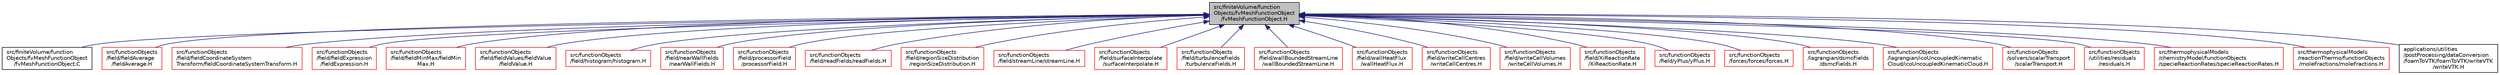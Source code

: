 digraph "src/finiteVolume/functionObjects/fvMeshFunctionObject/fvMeshFunctionObject.H"
{
  bgcolor="transparent";
  edge [fontname="Helvetica",fontsize="10",labelfontname="Helvetica",labelfontsize="10"];
  node [fontname="Helvetica",fontsize="10",shape=record];
  Node69 [label="src/finiteVolume/function\lObjects/fvMeshFunctionObject\l/fvMeshFunctionObject.H",height=0.2,width=0.4,color="black", fillcolor="grey75", style="filled", fontcolor="black"];
  Node69 -> Node70 [dir="back",color="midnightblue",fontsize="10",style="solid",fontname="Helvetica"];
  Node70 [label="src/finiteVolume/function\lObjects/fvMeshFunctionObject\l/fvMeshFunctionObject.C",height=0.2,width=0.4,color="black",URL="$a03440.html"];
  Node69 -> Node71 [dir="back",color="midnightblue",fontsize="10",style="solid",fontname="Helvetica"];
  Node71 [label="src/functionObjects\l/field/fieldAverage\l/fieldAverage.H",height=0.2,width=0.4,color="red",URL="$a04586.html"];
  Node69 -> Node73 [dir="back",color="midnightblue",fontsize="10",style="solid",fontname="Helvetica"];
  Node73 [label="src/functionObjects\l/field/fieldCoordinateSystem\lTransform/fieldCoordinateSystemTransform.H",height=0.2,width=0.4,color="red",URL="$a04604.html"];
  Node69 -> Node76 [dir="back",color="midnightblue",fontsize="10",style="solid",fontname="Helvetica"];
  Node76 [label="src/functionObjects\l/field/fieldExpression\l/fieldExpression.H",height=0.2,width=0.4,color="red",URL="$a04613.html"];
  Node69 -> Node112 [dir="back",color="midnightblue",fontsize="10",style="solid",fontname="Helvetica"];
  Node112 [label="src/functionObjects\l/field/fieldMinMax/fieldMin\lMax.H",height=0.2,width=0.4,color="red",URL="$a04619.html"];
  Node69 -> Node115 [dir="back",color="midnightblue",fontsize="10",style="solid",fontname="Helvetica"];
  Node115 [label="src/functionObjects\l/field/fieldValues/fieldValue\l/fieldValue.H",height=0.2,width=0.4,color="red",URL="$a04628.html"];
  Node69 -> Node129 [dir="back",color="midnightblue",fontsize="10",style="solid",fontname="Helvetica"];
  Node129 [label="src/functionObjects\l/field/histogram/histogram.H",height=0.2,width=0.4,color="red",URL="$a04688.html"];
  Node69 -> Node131 [dir="back",color="midnightblue",fontsize="10",style="solid",fontname="Helvetica"];
  Node131 [label="src/functionObjects\l/field/nearWallFields\l/nearWallFields.H",height=0.2,width=0.4,color="red",URL="$a04733.html"];
  Node69 -> Node134 [dir="back",color="midnightblue",fontsize="10",style="solid",fontname="Helvetica"];
  Node134 [label="src/functionObjects\l/field/processorField\l/processorField.H",height=0.2,width=0.4,color="red",URL="$a04754.html"];
  Node69 -> Node136 [dir="back",color="midnightblue",fontsize="10",style="solid",fontname="Helvetica"];
  Node136 [label="src/functionObjects\l/field/readFields/readFields.H",height=0.2,width=0.4,color="red",URL="$a41753.html"];
  Node69 -> Node139 [dir="back",color="midnightblue",fontsize="10",style="solid",fontname="Helvetica"];
  Node139 [label="src/functionObjects\l/field/regionSizeDistribution\l/regionSizeDistribution.H",height=0.2,width=0.4,color="red",URL="$a04784.html"];
  Node69 -> Node142 [dir="back",color="midnightblue",fontsize="10",style="solid",fontname="Helvetica"];
  Node142 [label="src/functionObjects\l/field/streamLine/streamLine.H",height=0.2,width=0.4,color="red",URL="$a04799.html"];
  Node69 -> Node144 [dir="back",color="midnightblue",fontsize="10",style="solid",fontname="Helvetica"];
  Node144 [label="src/functionObjects\l/field/surfaceInterpolate\l/surfaceInterpolate.H",height=0.2,width=0.4,color="red",URL="$a41738.html"];
  Node69 -> Node212 [dir="back",color="midnightblue",fontsize="10",style="solid",fontname="Helvetica"];
  Node212 [label="src/functionObjects\l/field/turbulenceFields\l/turbulenceFields.H",height=0.2,width=0.4,color="red",URL="$a04820.html"];
  Node69 -> Node214 [dir="back",color="midnightblue",fontsize="10",style="solid",fontname="Helvetica"];
  Node214 [label="src/functionObjects\l/field/wallBoundedStreamLine\l/wallBoundedStreamLine.H",height=0.2,width=0.4,color="red",URL="$a04844.html"];
  Node69 -> Node216 [dir="back",color="midnightblue",fontsize="10",style="solid",fontname="Helvetica"];
  Node216 [label="src/functionObjects\l/field/wallHeatFlux\l/wallHeatFlux.H",height=0.2,width=0.4,color="red",URL="$a04862.html"];
  Node69 -> Node217 [dir="back",color="midnightblue",fontsize="10",style="solid",fontname="Helvetica"];
  Node217 [label="src/functionObjects\l/field/writeCellCentres\l/writeCellCentres.H",height=0.2,width=0.4,color="red",URL="$a04874.html"];
  Node69 -> Node219 [dir="back",color="midnightblue",fontsize="10",style="solid",fontname="Helvetica"];
  Node219 [label="src/functionObjects\l/field/writeCellVolumes\l/writeCellVolumes.H",height=0.2,width=0.4,color="red",URL="$a04880.html"];
  Node69 -> Node221 [dir="back",color="midnightblue",fontsize="10",style="solid",fontname="Helvetica"];
  Node221 [label="src/functionObjects\l/field/XiReactionRate\l/XiReactionRate.H",height=0.2,width=0.4,color="red",URL="$a04886.html"];
  Node69 -> Node223 [dir="back",color="midnightblue",fontsize="10",style="solid",fontname="Helvetica"];
  Node223 [label="src/functionObjects\l/field/yPlus/yPlus.H",height=0.2,width=0.4,color="red",URL="$a04892.html"];
  Node69 -> Node225 [dir="back",color="midnightblue",fontsize="10",style="solid",fontname="Helvetica"];
  Node225 [label="src/functionObjects\l/forces/forces/forces.H",height=0.2,width=0.4,color="red",URL="$a04904.html"];
  Node69 -> Node233 [dir="back",color="midnightblue",fontsize="10",style="solid",fontname="Helvetica"];
  Node233 [label="src/functionObjects\l/lagrangian/dsmcFields\l/dsmcFields.H",height=0.2,width=0.4,color="red",URL="$a04919.html"];
  Node69 -> Node235 [dir="back",color="midnightblue",fontsize="10",style="solid",fontname="Helvetica"];
  Node235 [label="src/functionObjects\l/lagrangian/icoUncoupledKinematic\lCloud/icoUncoupledKinematicCloud.H",height=0.2,width=0.4,color="red",URL="$a04925.html"];
  Node69 -> Node237 [dir="back",color="midnightblue",fontsize="10",style="solid",fontname="Helvetica"];
  Node237 [label="src/functionObjects\l/solvers/scalarTransport\l/scalarTransport.H",height=0.2,width=0.4,color="red",URL="$a04934.html"];
  Node69 -> Node239 [dir="back",color="midnightblue",fontsize="10",style="solid",fontname="Helvetica"];
  Node239 [label="src/functionObjects\l/utilities/residuals\l/residuals.H",height=0.2,width=0.4,color="red",URL="$a04961.html"];
  Node69 -> Node242 [dir="back",color="midnightblue",fontsize="10",style="solid",fontname="Helvetica"];
  Node242 [label="src/thermophysicalModels\l/chemistryModel/functionObjects\l/specieReactionRates/specieReactionRates.H",height=0.2,width=0.4,color="red",URL="$a15992.html"];
  Node69 -> Node244 [dir="back",color="midnightblue",fontsize="10",style="solid",fontname="Helvetica"];
  Node244 [label="src/thermophysicalModels\l/reactionThermo/functionObjects\l/moleFractions/moleFractions.H",height=0.2,width=0.4,color="red",URL="$a16589.html"];
  Node69 -> Node248 [dir="back",color="midnightblue",fontsize="10",style="solid",fontname="Helvetica"];
  Node248 [label="applications/utilities\l/postProcessing/dataConversion\l/foamToVTK/foamToVTK/writeVTK\l/writeVTK.H",height=0.2,width=0.4,color="black",URL="$a19430.html"];
}
